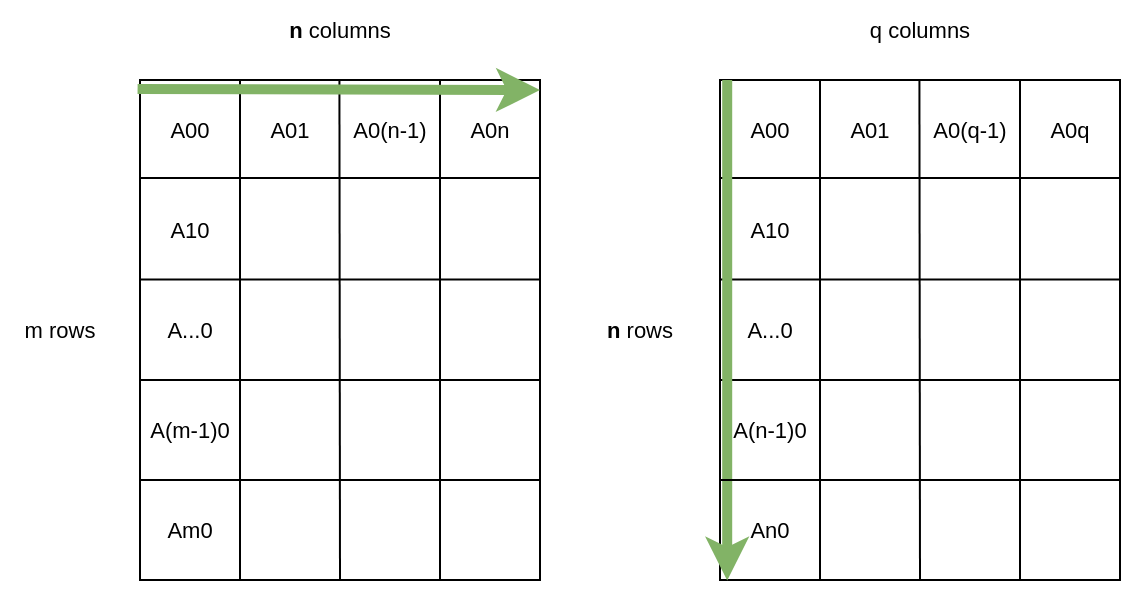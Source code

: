<mxfile version="16.2.4" type="device"><diagram id="Djqz3tWc4AsYbqFbEZJL" name="Page-1"><mxGraphModel dx="813" dy="422" grid="1" gridSize="10" guides="1" tooltips="1" connect="1" arrows="1" fold="1" page="1" pageScale="1" pageWidth="827" pageHeight="1169" math="0" shadow="0"><root><mxCell id="0"/><mxCell id="1" parent="0"/><mxCell id="ZjirPSbz67CenSyM30Jp-1" value="" style="rounded=0;whiteSpace=wrap;html=1;" parent="1" vertex="1"><mxGeometry x="130" y="280" width="200" height="250" as="geometry"/></mxCell><mxCell id="ZjirPSbz67CenSyM30Jp-2" value="" style="endArrow=none;html=1;rounded=0;entryX=0.25;entryY=0;entryDx=0;entryDy=0;exitX=0.25;exitY=1;exitDx=0;exitDy=0;" parent="1" source="ZjirPSbz67CenSyM30Jp-1" target="ZjirPSbz67CenSyM30Jp-1" edge="1"><mxGeometry width="50" height="50" relative="1" as="geometry"><mxPoint x="310" y="410" as="sourcePoint"/><mxPoint x="360" y="360" as="targetPoint"/></mxGeometry></mxCell><mxCell id="ZjirPSbz67CenSyM30Jp-3" value="" style="endArrow=none;html=1;rounded=0;entryX=0.25;entryY=0;entryDx=0;entryDy=0;exitX=0.5;exitY=1;exitDx=0;exitDy=0;" parent="1" source="ZjirPSbz67CenSyM30Jp-1" edge="1"><mxGeometry width="50" height="50" relative="1" as="geometry"><mxPoint x="229.71" y="480" as="sourcePoint"/><mxPoint x="229.71" y="280" as="targetPoint"/></mxGeometry></mxCell><mxCell id="ZjirPSbz67CenSyM30Jp-4" value="" style="endArrow=none;html=1;rounded=0;entryX=0.25;entryY=0;entryDx=0;entryDy=0;exitX=0.75;exitY=1;exitDx=0;exitDy=0;" parent="1" source="ZjirPSbz67CenSyM30Jp-1" edge="1"><mxGeometry width="50" height="50" relative="1" as="geometry"><mxPoint x="280" y="480" as="sourcePoint"/><mxPoint x="280" y="280" as="targetPoint"/></mxGeometry></mxCell><mxCell id="ZjirPSbz67CenSyM30Jp-5" value="" style="endArrow=none;html=1;rounded=0;" parent="1" edge="1"><mxGeometry width="50" height="50" relative="1" as="geometry"><mxPoint x="130" y="329" as="sourcePoint"/><mxPoint x="330" y="329" as="targetPoint"/></mxGeometry></mxCell><mxCell id="ZjirPSbz67CenSyM30Jp-6" value="" style="endArrow=none;html=1;rounded=0;entryX=1;entryY=0.25;entryDx=0;entryDy=0;exitX=0;exitY=0.25;exitDx=0;exitDy=0;" parent="1" edge="1"><mxGeometry width="50" height="50" relative="1" as="geometry"><mxPoint x="130" y="379.71" as="sourcePoint"/><mxPoint x="330" y="379.71" as="targetPoint"/></mxGeometry></mxCell><mxCell id="ZjirPSbz67CenSyM30Jp-7" value="" style="endArrow=none;html=1;rounded=0;entryX=1;entryY=0.25;entryDx=0;entryDy=0;exitX=0;exitY=0.25;exitDx=0;exitDy=0;" parent="1" edge="1"><mxGeometry width="50" height="50" relative="1" as="geometry"><mxPoint x="130" y="430" as="sourcePoint"/><mxPoint x="330" y="430" as="targetPoint"/></mxGeometry></mxCell><mxCell id="ZjirPSbz67CenSyM30Jp-15" value="" style="endArrow=classic;html=1;rounded=0;exitX=-0.006;exitY=0.018;exitDx=0;exitDy=0;exitPerimeter=0;fontSize=11;strokeWidth=5;fillColor=#d5e8d4;strokeColor=#82b366;startArrow=none;" parent="1" source="ZjirPSbz67CenSyM30Jp-1" edge="1"><mxGeometry width="50" height="50" relative="1" as="geometry"><mxPoint x="110" y="380" as="sourcePoint"/><mxPoint x="330" y="285" as="targetPoint"/></mxGeometry></mxCell><mxCell id="ZjirPSbz67CenSyM30Jp-22" value="Am0" style="text;html=1;strokeColor=none;fillColor=none;align=center;verticalAlign=middle;whiteSpace=wrap;rounded=0;fontSize=11;" parent="1" vertex="1"><mxGeometry x="130" y="490" width="50" height="30" as="geometry"/></mxCell><mxCell id="ZjirPSbz67CenSyM30Jp-20" value="A00" style="text;html=1;strokeColor=none;fillColor=none;align=center;verticalAlign=middle;whiteSpace=wrap;rounded=0;fontSize=11;" parent="1" vertex="1"><mxGeometry x="130" y="290" width="50" height="30" as="geometry"/></mxCell><mxCell id="ZjirPSbz67CenSyM30Jp-23" value="" style="endArrow=none;html=1;rounded=0;exitX=-0.001;exitY=0.136;exitDx=0;exitDy=0;exitPerimeter=0;fontSize=11;strokeWidth=5;fillColor=#d5e8d4;strokeColor=#82b366;" parent="1" source="ZjirPSbz67CenSyM30Jp-1" target="ZjirPSbz67CenSyM30Jp-20" edge="1"><mxGeometry width="50" height="50" relative="1" as="geometry"><mxPoint x="129.8" y="307.2" as="sourcePoint"/><mxPoint x="340" y="307" as="targetPoint"/></mxGeometry></mxCell><mxCell id="ZjirPSbz67CenSyM30Jp-24" value="A01" style="text;html=1;strokeColor=none;fillColor=none;align=center;verticalAlign=middle;whiteSpace=wrap;rounded=0;fontSize=11;" parent="1" vertex="1"><mxGeometry x="180" y="290" width="50" height="30" as="geometry"/></mxCell><mxCell id="ZjirPSbz67CenSyM30Jp-26" value="A0(n-1)" style="text;html=1;strokeColor=none;fillColor=none;align=center;verticalAlign=middle;whiteSpace=wrap;rounded=0;fontSize=11;" parent="1" vertex="1"><mxGeometry x="230" y="290" width="50" height="30" as="geometry"/></mxCell><mxCell id="ZjirPSbz67CenSyM30Jp-27" value="A0n" style="text;html=1;strokeColor=none;fillColor=none;align=center;verticalAlign=middle;whiteSpace=wrap;rounded=0;fontSize=11;" parent="1" vertex="1"><mxGeometry x="280" y="290" width="50" height="30" as="geometry"/></mxCell><mxCell id="ZjirPSbz67CenSyM30Jp-28" value="&lt;b&gt;n&lt;/b&gt; columns" style="text;html=1;strokeColor=none;fillColor=none;align=center;verticalAlign=middle;whiteSpace=wrap;rounded=0;fontSize=11;" parent="1" vertex="1"><mxGeometry x="200" y="240" width="60" height="30" as="geometry"/></mxCell><mxCell id="ZjirPSbz67CenSyM30Jp-29" value="m rows" style="text;html=1;strokeColor=none;fillColor=none;align=center;verticalAlign=middle;whiteSpace=wrap;rounded=0;fontSize=11;" parent="1" vertex="1"><mxGeometry x="60" y="390" width="60" height="30" as="geometry"/></mxCell><mxCell id="ZjirPSbz67CenSyM30Jp-30" value="A(m-1)0" style="text;html=1;strokeColor=none;fillColor=none;align=center;verticalAlign=middle;whiteSpace=wrap;rounded=0;fontSize=11;" parent="1" vertex="1"><mxGeometry x="130" y="440" width="50" height="30" as="geometry"/></mxCell><mxCell id="ZjirPSbz67CenSyM30Jp-31" value="A10" style="text;html=1;strokeColor=none;fillColor=none;align=center;verticalAlign=middle;whiteSpace=wrap;rounded=0;fontSize=11;" parent="1" vertex="1"><mxGeometry x="130" y="340" width="50" height="30" as="geometry"/></mxCell><mxCell id="ZjirPSbz67CenSyM30Jp-32" value="" style="endArrow=none;html=1;rounded=0;entryX=1;entryY=0.25;entryDx=0;entryDy=0;exitX=0;exitY=0.25;exitDx=0;exitDy=0;" parent="1" edge="1"><mxGeometry width="50" height="50" relative="1" as="geometry"><mxPoint x="130" y="480" as="sourcePoint"/><mxPoint x="330" y="480" as="targetPoint"/></mxGeometry></mxCell><mxCell id="ZjirPSbz67CenSyM30Jp-33" value="A...0" style="text;html=1;strokeColor=none;fillColor=none;align=center;verticalAlign=middle;whiteSpace=wrap;rounded=0;fontSize=11;" parent="1" vertex="1"><mxGeometry x="130" y="390" width="50" height="30" as="geometry"/></mxCell><mxCell id="Npvi8MJkaMCpQcdxXRsU-1" value="" style="rounded=0;whiteSpace=wrap;html=1;" vertex="1" parent="1"><mxGeometry x="420" y="280" width="200" height="250" as="geometry"/></mxCell><mxCell id="Npvi8MJkaMCpQcdxXRsU-2" value="" style="endArrow=none;html=1;rounded=0;entryX=0.25;entryY=0;entryDx=0;entryDy=0;exitX=0.25;exitY=1;exitDx=0;exitDy=0;" edge="1" parent="1" source="Npvi8MJkaMCpQcdxXRsU-1" target="Npvi8MJkaMCpQcdxXRsU-1"><mxGeometry width="50" height="50" relative="1" as="geometry"><mxPoint x="600" y="410" as="sourcePoint"/><mxPoint x="650" y="360" as="targetPoint"/></mxGeometry></mxCell><mxCell id="Npvi8MJkaMCpQcdxXRsU-3" value="" style="endArrow=none;html=1;rounded=0;entryX=0.25;entryY=0;entryDx=0;entryDy=0;exitX=0.5;exitY=1;exitDx=0;exitDy=0;" edge="1" parent="1" source="Npvi8MJkaMCpQcdxXRsU-1"><mxGeometry width="50" height="50" relative="1" as="geometry"><mxPoint x="519.71" y="480" as="sourcePoint"/><mxPoint x="519.71" y="280" as="targetPoint"/></mxGeometry></mxCell><mxCell id="Npvi8MJkaMCpQcdxXRsU-4" value="" style="endArrow=none;html=1;rounded=0;entryX=0.25;entryY=0;entryDx=0;entryDy=0;exitX=0.75;exitY=1;exitDx=0;exitDy=0;" edge="1" parent="1" source="Npvi8MJkaMCpQcdxXRsU-1"><mxGeometry width="50" height="50" relative="1" as="geometry"><mxPoint x="570" y="480" as="sourcePoint"/><mxPoint x="570" y="280" as="targetPoint"/></mxGeometry></mxCell><mxCell id="Npvi8MJkaMCpQcdxXRsU-5" value="" style="endArrow=none;html=1;rounded=0;" edge="1" parent="1"><mxGeometry width="50" height="50" relative="1" as="geometry"><mxPoint x="420" y="329" as="sourcePoint"/><mxPoint x="620" y="329" as="targetPoint"/></mxGeometry></mxCell><mxCell id="Npvi8MJkaMCpQcdxXRsU-6" value="" style="endArrow=none;html=1;rounded=0;entryX=1;entryY=0.25;entryDx=0;entryDy=0;exitX=0;exitY=0.25;exitDx=0;exitDy=0;" edge="1" parent="1"><mxGeometry width="50" height="50" relative="1" as="geometry"><mxPoint x="420" y="379.71" as="sourcePoint"/><mxPoint x="620" y="379.71" as="targetPoint"/></mxGeometry></mxCell><mxCell id="Npvi8MJkaMCpQcdxXRsU-7" value="" style="endArrow=none;html=1;rounded=0;entryX=1;entryY=0.25;entryDx=0;entryDy=0;exitX=0;exitY=0.25;exitDx=0;exitDy=0;" edge="1" parent="1"><mxGeometry width="50" height="50" relative="1" as="geometry"><mxPoint x="420" y="430" as="sourcePoint"/><mxPoint x="620" y="430" as="targetPoint"/></mxGeometry></mxCell><mxCell id="Npvi8MJkaMCpQcdxXRsU-8" value="" style="endArrow=classic;html=1;rounded=0;exitX=0.018;exitY=0;exitDx=0;exitDy=0;exitPerimeter=0;fontSize=11;strokeWidth=5;fillColor=#d5e8d4;strokeColor=#82b366;startArrow=none;entryX=0.018;entryY=1.001;entryDx=0;entryDy=0;entryPerimeter=0;" edge="1" parent="1" source="Npvi8MJkaMCpQcdxXRsU-1" target="Npvi8MJkaMCpQcdxXRsU-1"><mxGeometry width="50" height="50" relative="1" as="geometry"><mxPoint x="400" y="380" as="sourcePoint"/><mxPoint x="630" y="294" as="targetPoint"/></mxGeometry></mxCell><mxCell id="Npvi8MJkaMCpQcdxXRsU-9" value="An0" style="text;html=1;strokeColor=none;fillColor=none;align=center;verticalAlign=middle;whiteSpace=wrap;rounded=0;fontSize=11;" vertex="1" parent="1"><mxGeometry x="420" y="490" width="50" height="30" as="geometry"/></mxCell><mxCell id="Npvi8MJkaMCpQcdxXRsU-10" value="A00" style="text;html=1;strokeColor=none;fillColor=none;align=center;verticalAlign=middle;whiteSpace=wrap;rounded=0;fontSize=11;" vertex="1" parent="1"><mxGeometry x="420" y="290" width="50" height="30" as="geometry"/></mxCell><mxCell id="Npvi8MJkaMCpQcdxXRsU-11" value="" style="endArrow=none;html=1;rounded=0;exitX=-0.001;exitY=0.136;exitDx=0;exitDy=0;exitPerimeter=0;fontSize=11;strokeWidth=5;fillColor=#d5e8d4;strokeColor=#82b366;" edge="1" parent="1" source="Npvi8MJkaMCpQcdxXRsU-1" target="Npvi8MJkaMCpQcdxXRsU-10"><mxGeometry width="50" height="50" relative="1" as="geometry"><mxPoint x="419.8" y="307.2" as="sourcePoint"/><mxPoint x="630" y="307" as="targetPoint"/></mxGeometry></mxCell><mxCell id="Npvi8MJkaMCpQcdxXRsU-12" value="A01" style="text;html=1;strokeColor=none;fillColor=none;align=center;verticalAlign=middle;whiteSpace=wrap;rounded=0;fontSize=11;" vertex="1" parent="1"><mxGeometry x="470" y="290" width="50" height="30" as="geometry"/></mxCell><mxCell id="Npvi8MJkaMCpQcdxXRsU-13" value="A0(q-1)" style="text;html=1;strokeColor=none;fillColor=none;align=center;verticalAlign=middle;whiteSpace=wrap;rounded=0;fontSize=11;" vertex="1" parent="1"><mxGeometry x="520" y="290" width="50" height="30" as="geometry"/></mxCell><mxCell id="Npvi8MJkaMCpQcdxXRsU-14" value="A0q" style="text;html=1;strokeColor=none;fillColor=none;align=center;verticalAlign=middle;whiteSpace=wrap;rounded=0;fontSize=11;" vertex="1" parent="1"><mxGeometry x="570" y="290" width="50" height="30" as="geometry"/></mxCell><mxCell id="Npvi8MJkaMCpQcdxXRsU-15" value="q columns" style="text;html=1;strokeColor=none;fillColor=none;align=center;verticalAlign=middle;whiteSpace=wrap;rounded=0;fontSize=11;" vertex="1" parent="1"><mxGeometry x="490" y="240" width="60" height="30" as="geometry"/></mxCell><mxCell id="Npvi8MJkaMCpQcdxXRsU-16" value="&lt;b&gt;n&lt;/b&gt; rows" style="text;html=1;strokeColor=none;fillColor=none;align=center;verticalAlign=middle;whiteSpace=wrap;rounded=0;fontSize=11;" vertex="1" parent="1"><mxGeometry x="350" y="390" width="60" height="30" as="geometry"/></mxCell><mxCell id="Npvi8MJkaMCpQcdxXRsU-17" value="A(n-1)0" style="text;html=1;strokeColor=none;fillColor=none;align=center;verticalAlign=middle;whiteSpace=wrap;rounded=0;fontSize=11;" vertex="1" parent="1"><mxGeometry x="420" y="440" width="50" height="30" as="geometry"/></mxCell><mxCell id="Npvi8MJkaMCpQcdxXRsU-18" value="A10" style="text;html=1;strokeColor=none;fillColor=none;align=center;verticalAlign=middle;whiteSpace=wrap;rounded=0;fontSize=11;" vertex="1" parent="1"><mxGeometry x="420" y="340" width="50" height="30" as="geometry"/></mxCell><mxCell id="Npvi8MJkaMCpQcdxXRsU-19" value="" style="endArrow=none;html=1;rounded=0;entryX=1;entryY=0.25;entryDx=0;entryDy=0;exitX=0;exitY=0.25;exitDx=0;exitDy=0;" edge="1" parent="1"><mxGeometry width="50" height="50" relative="1" as="geometry"><mxPoint x="420" y="480" as="sourcePoint"/><mxPoint x="620" y="480" as="targetPoint"/></mxGeometry></mxCell><mxCell id="Npvi8MJkaMCpQcdxXRsU-20" value="A...0" style="text;html=1;strokeColor=none;fillColor=none;align=center;verticalAlign=middle;whiteSpace=wrap;rounded=0;fontSize=11;" vertex="1" parent="1"><mxGeometry x="420" y="390" width="50" height="30" as="geometry"/></mxCell></root></mxGraphModel></diagram></mxfile>